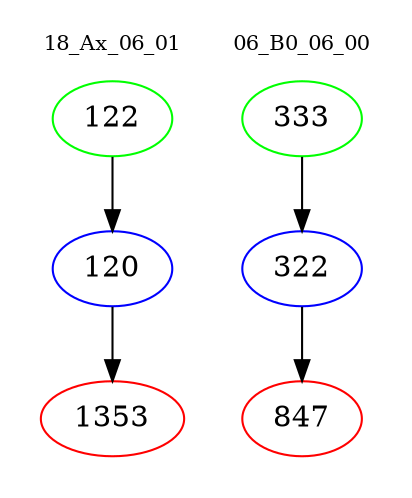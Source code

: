 digraph{
subgraph cluster_0 {
color = white
label = "18_Ax_06_01";
fontsize=10;
T0_122 [label="122", color="green"]
T0_122 -> T0_120 [color="black"]
T0_120 [label="120", color="blue"]
T0_120 -> T0_1353 [color="black"]
T0_1353 [label="1353", color="red"]
}
subgraph cluster_1 {
color = white
label = "06_B0_06_00";
fontsize=10;
T1_333 [label="333", color="green"]
T1_333 -> T1_322 [color="black"]
T1_322 [label="322", color="blue"]
T1_322 -> T1_847 [color="black"]
T1_847 [label="847", color="red"]
}
}

